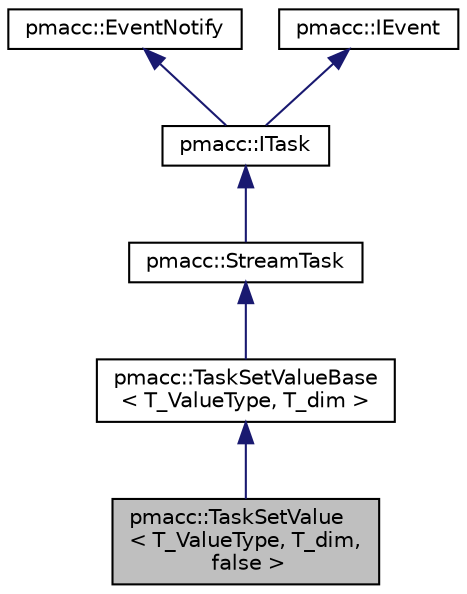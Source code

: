 digraph "pmacc::TaskSetValue&lt; T_ValueType, T_dim, false &gt;"
{
 // LATEX_PDF_SIZE
  edge [fontname="Helvetica",fontsize="10",labelfontname="Helvetica",labelfontsize="10"];
  node [fontname="Helvetica",fontsize="10",shape=record];
  Node1 [label="pmacc::TaskSetValue\l\< T_ValueType, T_dim,\l false \>",height=0.2,width=0.4,color="black", fillcolor="grey75", style="filled", fontcolor="black",tooltip="implementation for big values (>256 byte)"];
  Node2 -> Node1 [dir="back",color="midnightblue",fontsize="10",style="solid",fontname="Helvetica"];
  Node2 [label="pmacc::TaskSetValueBase\l\< T_ValueType, T_dim \>",height=0.2,width=0.4,color="black", fillcolor="white", style="filled",URL="$classpmacc_1_1_task_set_value_base.html",tooltip=" "];
  Node3 -> Node2 [dir="back",color="midnightblue",fontsize="10",style="solid",fontname="Helvetica"];
  Node3 [label="pmacc::StreamTask",height=0.2,width=0.4,color="black", fillcolor="white", style="filled",URL="$classpmacc_1_1_stream_task.html",tooltip="Abstract base class for all tasks which depend on cuda streams."];
  Node4 -> Node3 [dir="back",color="midnightblue",fontsize="10",style="solid",fontname="Helvetica"];
  Node4 [label="pmacc::ITask",height=0.2,width=0.4,color="black", fillcolor="white", style="filled",URL="$classpmacc_1_1_i_task.html",tooltip="Abstract base class for all tasks."];
  Node5 -> Node4 [dir="back",color="midnightblue",fontsize="10",style="solid",fontname="Helvetica"];
  Node5 [label="pmacc::EventNotify",height=0.2,width=0.4,color="black", fillcolor="white", style="filled",URL="$classpmacc_1_1_event_notify.html",tooltip="Implements an observable."];
  Node6 -> Node4 [dir="back",color="midnightblue",fontsize="10",style="solid",fontname="Helvetica"];
  Node6 [label="pmacc::IEvent",height=0.2,width=0.4,color="black", fillcolor="white", style="filled",URL="$classpmacc_1_1_i_event.html",tooltip="Interface for an observer."];
}
